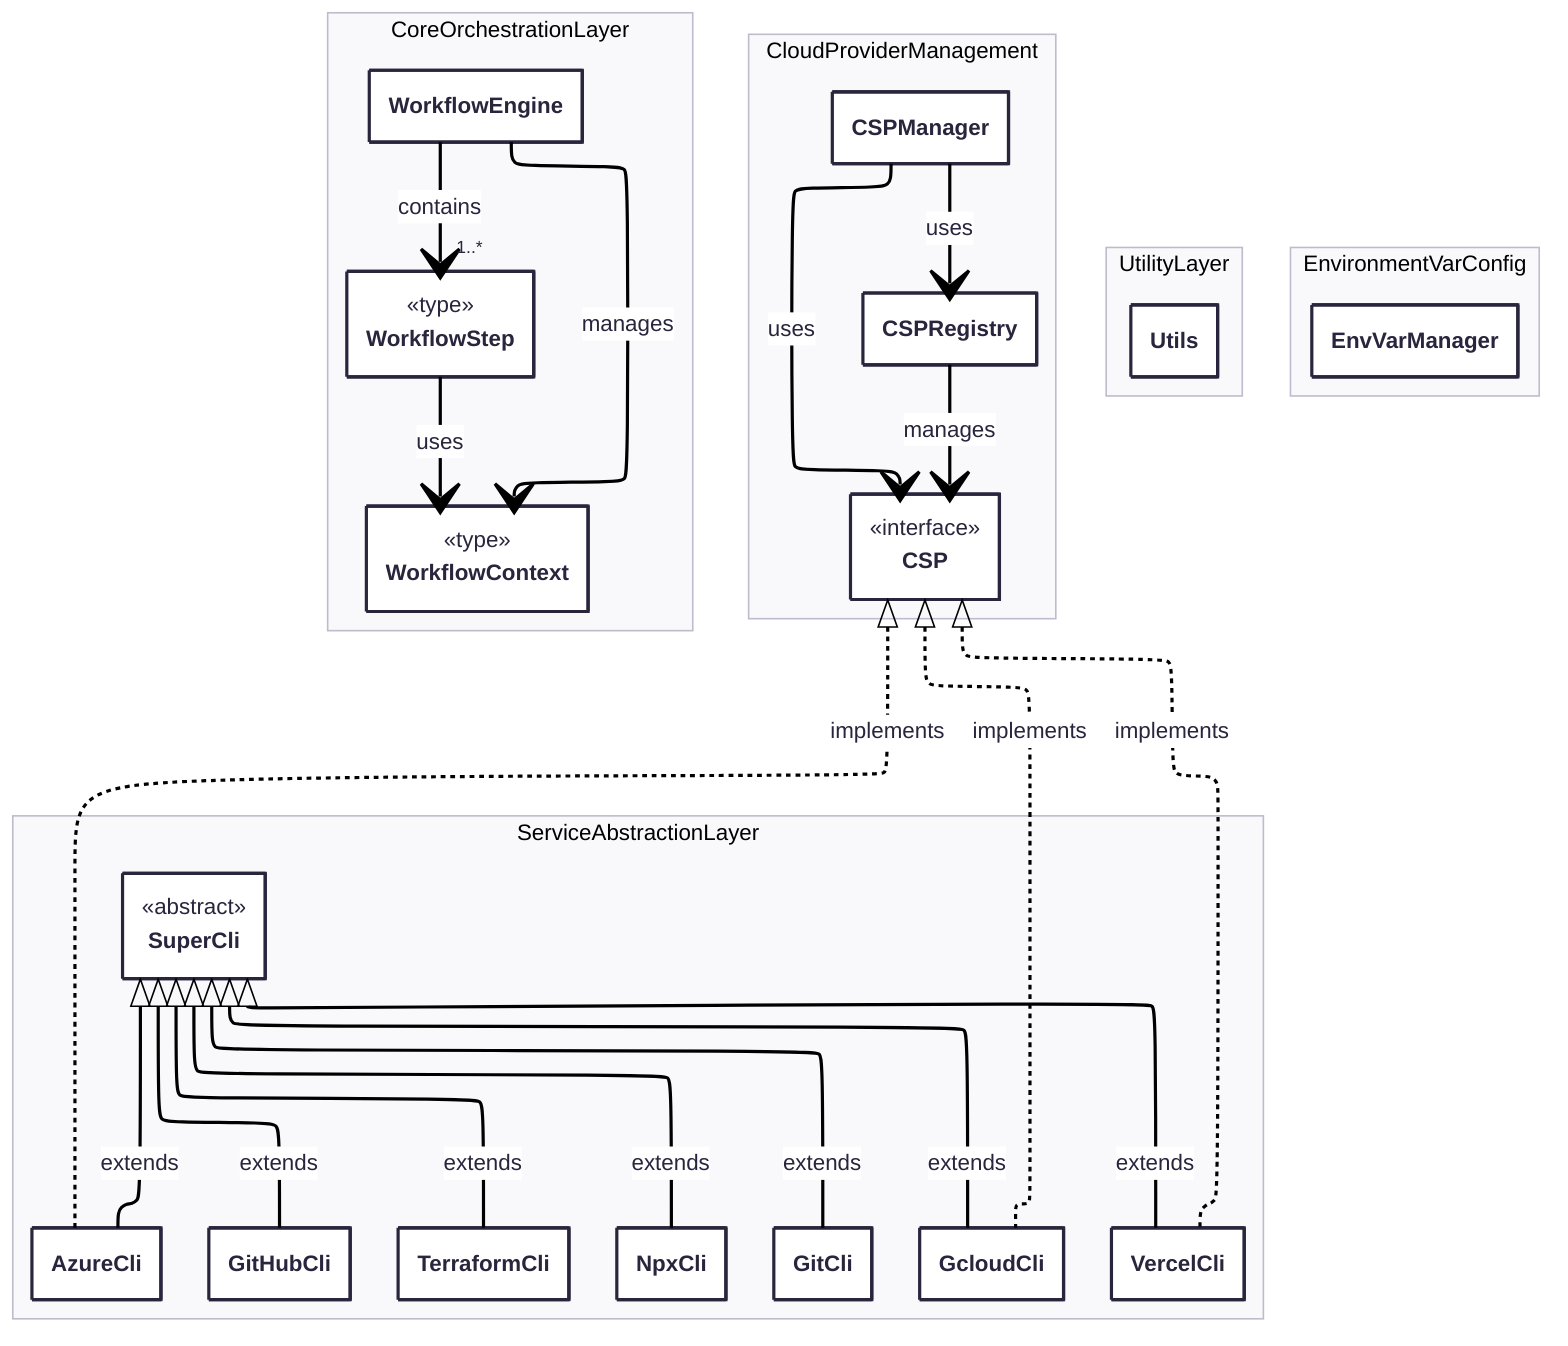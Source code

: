 ---
config:
  theme: redux
  look: classic
  layout: elk
  class:
    hideEmptyMembersBox: true
---
classDiagram
direction TB
	namespace CoreOrchestrationLayer {
        class WorkflowEngine {
        }
        class WorkflowStep {
        }
        class WorkflowContext {
        }
	}
	namespace CloudProviderManagement {
        class CSPManager {
        }
        class CSPRegistry {
        }
        class CSP {
        }
	}
	namespace ServiceAbstractionLayer {
        class SuperCli {
        }
        class AzureCli {
        }
        class GcloudCli {
        }
        class VercelCli {
        }
        class GitHubCli {
        }
        class TerraformCli {
        }
        class GitCli {
        }
        class NpxCli {
        }
	}
	namespace UtilityLayer {
        class Utils {
        }
	}
	namespace EnvironmentVarConfig {
        class EnvVarManager {
        }
	}
	<<type>> WorkflowStep
	<<type>> WorkflowContext
	<<interface>> CSP
	<<abstract>> SuperCli
        WorkflowEngine --> "1..*" WorkflowStep : contains
        WorkflowEngine --> WorkflowContext : manages
        WorkflowStep --> WorkflowContext : uses
        SuperCli <|-- GitCli : extends
        SuperCli <|-- GitHubCli : extends
        SuperCli <|-- TerraformCli : extends
        SuperCli <|-- NpxCli : extends
        SuperCli <|-- GcloudCli : extends
        SuperCli <|-- VercelCli : extends
        SuperCli <|-- AzureCli : extends
        CSP <|.. GcloudCli : implements
        CSP <|.. VercelCli : implements
        CSP <|.. AzureCli : implements
        CSPManager --> CSPRegistry : uses
        CSPRegistry --> CSP : manages
        CSPManager --> CSP : uses